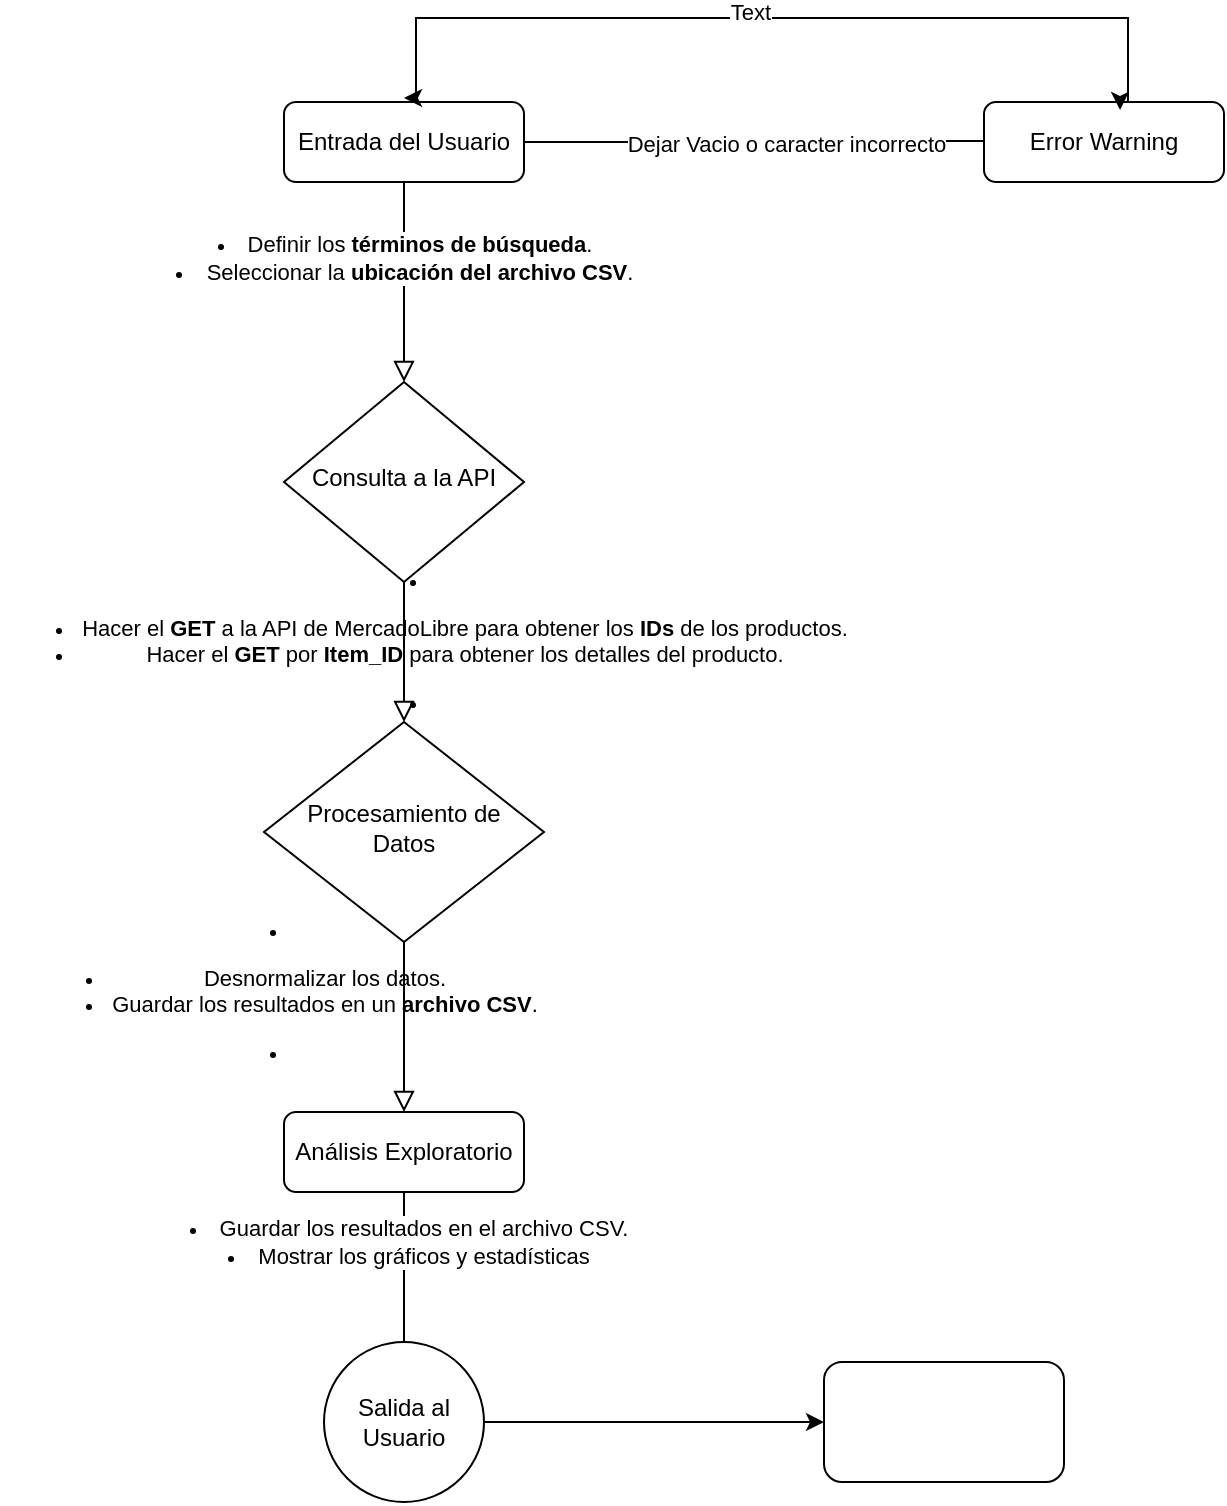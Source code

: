 <mxfile version="26.0.10">
  <diagram id="C5RBs43oDa-KdzZeNtuy" name="Page-1">
    <mxGraphModel dx="1434" dy="772" grid="1" gridSize="10" guides="1" tooltips="1" connect="1" arrows="1" fold="1" page="1" pageScale="1" pageWidth="827" pageHeight="1169" math="0" shadow="0">
      <root>
        <mxCell id="WIyWlLk6GJQsqaUBKTNV-0" />
        <mxCell id="WIyWlLk6GJQsqaUBKTNV-1" parent="WIyWlLk6GJQsqaUBKTNV-0" />
        <mxCell id="WIyWlLk6GJQsqaUBKTNV-2" value="" style="rounded=0;html=1;jettySize=auto;orthogonalLoop=1;fontSize=11;endArrow=block;endFill=0;endSize=8;strokeWidth=1;shadow=0;labelBackgroundColor=none;edgeStyle=orthogonalEdgeStyle;" parent="WIyWlLk6GJQsqaUBKTNV-1" source="WIyWlLk6GJQsqaUBKTNV-3" target="WIyWlLk6GJQsqaUBKTNV-6" edge="1">
          <mxGeometry relative="1" as="geometry" />
        </mxCell>
        <mxCell id="wDRkwc7fEAQZSlQzVMWF-0" value="&lt;li&gt;Definir los &lt;strong&gt;términos de búsqueda&lt;/strong&gt;.&lt;/li&gt;&lt;li&gt;Seleccionar la &lt;strong&gt;ubicación del archivo CSV&lt;/strong&gt;.&lt;/li&gt;" style="edgeLabel;html=1;align=center;verticalAlign=middle;resizable=0;points=[];" vertex="1" connectable="0" parent="WIyWlLk6GJQsqaUBKTNV-2">
          <mxGeometry x="-0.486" y="-4" relative="1" as="geometry">
            <mxPoint x="4" y="12" as="offset" />
          </mxGeometry>
        </mxCell>
        <mxCell id="wDRkwc7fEAQZSlQzVMWF-6" style="edgeStyle=orthogonalEdgeStyle;rounded=0;orthogonalLoop=1;jettySize=auto;html=1;exitX=1;exitY=0.5;exitDx=0;exitDy=0;" edge="1" parent="WIyWlLk6GJQsqaUBKTNV-1" source="WIyWlLk6GJQsqaUBKTNV-3">
          <mxGeometry relative="1" as="geometry">
            <mxPoint x="590" y="80" as="targetPoint" />
          </mxGeometry>
        </mxCell>
        <mxCell id="WIyWlLk6GJQsqaUBKTNV-3" value="Entrada del Usuario" style="rounded=1;whiteSpace=wrap;html=1;fontSize=12;glass=0;strokeWidth=1;shadow=0;" parent="WIyWlLk6GJQsqaUBKTNV-1" vertex="1">
          <mxGeometry x="340" y="60" width="120" height="40" as="geometry" />
        </mxCell>
        <mxCell id="WIyWlLk6GJQsqaUBKTNV-4" value="&lt;li&gt;&lt;ul&gt;&lt;li&gt;Hacer el &lt;strong&gt;GET&lt;/strong&gt; a la API de MercadoLibre para obtener los &lt;strong&gt;IDs&lt;/strong&gt; de los productos.&lt;/li&gt;&lt;li&gt;Hacer el &lt;strong&gt;GET&lt;/strong&gt; por &lt;strong&gt;Item_ID&lt;/strong&gt; para obtener los detalles del producto.&lt;/li&gt;&lt;/ul&gt;&lt;/li&gt;&lt;li&gt;&lt;p&gt;&lt;/p&gt;&lt;/li&gt;" style="rounded=0;html=1;jettySize=auto;orthogonalLoop=1;fontSize=11;endArrow=block;endFill=0;endSize=8;strokeWidth=1;shadow=0;labelBackgroundColor=none;edgeStyle=orthogonalEdgeStyle;" parent="WIyWlLk6GJQsqaUBKTNV-1" source="WIyWlLk6GJQsqaUBKTNV-6" target="WIyWlLk6GJQsqaUBKTNV-10" edge="1">
          <mxGeometry y="10" relative="1" as="geometry">
            <mxPoint as="offset" />
          </mxGeometry>
        </mxCell>
        <mxCell id="WIyWlLk6GJQsqaUBKTNV-5" value="" style="edgeStyle=orthogonalEdgeStyle;rounded=0;html=1;jettySize=auto;orthogonalLoop=1;fontSize=11;endArrow=block;endFill=0;endSize=8;strokeWidth=1;shadow=0;labelBackgroundColor=none;exitX=1;exitY=0.5;exitDx=0;exitDy=0;" parent="WIyWlLk6GJQsqaUBKTNV-1" edge="1">
          <mxGeometry x="0.07" y="10" relative="1" as="geometry">
            <mxPoint as="offset" />
            <mxPoint x="610" y="79.5" as="sourcePoint" />
            <mxPoint x="737" y="79.5" as="targetPoint" />
          </mxGeometry>
        </mxCell>
        <mxCell id="wDRkwc7fEAQZSlQzVMWF-5" value="Dejar Vacio o caracter incorrecto" style="edgeLabel;html=1;align=center;verticalAlign=middle;resizable=0;points=[];" vertex="1" connectable="0" parent="WIyWlLk6GJQsqaUBKTNV-5">
          <mxGeometry x="-0.488" y="1" relative="1" as="geometry">
            <mxPoint x="-52" y="2" as="offset" />
          </mxGeometry>
        </mxCell>
        <mxCell id="WIyWlLk6GJQsqaUBKTNV-6" value="Consulta a la API" style="rhombus;whiteSpace=wrap;html=1;shadow=0;fontFamily=Helvetica;fontSize=12;align=center;strokeWidth=1;spacing=6;spacingTop=-4;" parent="WIyWlLk6GJQsqaUBKTNV-1" vertex="1">
          <mxGeometry x="340" y="200" width="120" height="100" as="geometry" />
        </mxCell>
        <mxCell id="wDRkwc7fEAQZSlQzVMWF-3" style="edgeStyle=orthogonalEdgeStyle;rounded=0;orthogonalLoop=1;jettySize=auto;html=1;exitX=0.575;exitY=0.05;exitDx=0;exitDy=0;exitPerimeter=0;entryX=0.5;entryY=0;entryDx=0;entryDy=0;" edge="1" parent="WIyWlLk6GJQsqaUBKTNV-1">
          <mxGeometry relative="1" as="geometry">
            <mxPoint x="400" y="58" as="targetPoint" />
            <mxPoint x="762" y="60" as="sourcePoint" />
            <Array as="points">
              <mxPoint x="762" y="18" />
              <mxPoint x="406" y="18" />
              <mxPoint x="406" y="58" />
            </Array>
          </mxGeometry>
        </mxCell>
        <mxCell id="wDRkwc7fEAQZSlQzVMWF-4" value="Text" style="edgeLabel;html=1;align=center;verticalAlign=middle;resizable=0;points=[];" vertex="1" connectable="0" parent="wDRkwc7fEAQZSlQzVMWF-3">
          <mxGeometry x="0.04" y="-3" relative="1" as="geometry">
            <mxPoint as="offset" />
          </mxGeometry>
        </mxCell>
        <mxCell id="WIyWlLk6GJQsqaUBKTNV-7" value="Error Warning" style="rounded=1;whiteSpace=wrap;html=1;fontSize=12;glass=0;strokeWidth=1;shadow=0;" parent="WIyWlLk6GJQsqaUBKTNV-1" vertex="1">
          <mxGeometry x="690" y="60" width="120" height="40" as="geometry" />
        </mxCell>
        <mxCell id="WIyWlLk6GJQsqaUBKTNV-9" value="&lt;li&gt;&lt;ul&gt;&lt;li&gt;Desnormalizar los datos.&lt;/li&gt;&lt;li&gt;Guardar los resultados en un &lt;strong&gt;archivo CSV&lt;/strong&gt;.&lt;/li&gt;&lt;/ul&gt;&lt;/li&gt;&lt;li&gt;&lt;p&gt;&lt;/p&gt;&lt;/li&gt;" style="edgeStyle=orthogonalEdgeStyle;rounded=0;html=1;jettySize=auto;orthogonalLoop=1;fontSize=11;endArrow=block;endFill=0;endSize=8;strokeWidth=1;shadow=0;labelBackgroundColor=none;" parent="WIyWlLk6GJQsqaUBKTNV-1" source="WIyWlLk6GJQsqaUBKTNV-10" target="WIyWlLk6GJQsqaUBKTNV-12" edge="1">
          <mxGeometry x="-0.294" y="-60" relative="1" as="geometry">
            <mxPoint as="offset" />
          </mxGeometry>
        </mxCell>
        <mxCell id="WIyWlLk6GJQsqaUBKTNV-10" value="Procesamiento de Datos" style="rhombus;whiteSpace=wrap;html=1;shadow=0;fontFamily=Helvetica;fontSize=12;align=center;strokeWidth=1;spacing=6;spacingTop=-4;" parent="WIyWlLk6GJQsqaUBKTNV-1" vertex="1">
          <mxGeometry x="330" y="370" width="140" height="110" as="geometry" />
        </mxCell>
        <mxCell id="wDRkwc7fEAQZSlQzVMWF-9" style="edgeStyle=orthogonalEdgeStyle;rounded=0;orthogonalLoop=1;jettySize=auto;html=1;exitX=0.5;exitY=1;exitDx=0;exitDy=0;" edge="1" parent="WIyWlLk6GJQsqaUBKTNV-1" source="WIyWlLk6GJQsqaUBKTNV-12">
          <mxGeometry relative="1" as="geometry">
            <mxPoint x="400" y="720" as="targetPoint" />
          </mxGeometry>
        </mxCell>
        <mxCell id="wDRkwc7fEAQZSlQzVMWF-13" value="&lt;li&gt;Guardar los resultados en el archivo CSV.&lt;/li&gt;&lt;li&gt;Mostrar los gráficos y estadísticas&lt;/li&gt;" style="edgeLabel;html=1;align=center;verticalAlign=middle;resizable=0;points=[];" vertex="1" connectable="0" parent="wDRkwc7fEAQZSlQzVMWF-9">
          <mxGeometry x="-0.567" y="2" relative="1" as="geometry">
            <mxPoint as="offset" />
          </mxGeometry>
        </mxCell>
        <mxCell id="WIyWlLk6GJQsqaUBKTNV-12" value="Análisis Exploratorio" style="rounded=1;whiteSpace=wrap;html=1;fontSize=12;glass=0;strokeWidth=1;shadow=0;" parent="WIyWlLk6GJQsqaUBKTNV-1" vertex="1">
          <mxGeometry x="340" y="565" width="120" height="40" as="geometry" />
        </mxCell>
        <mxCell id="wDRkwc7fEAQZSlQzVMWF-1" style="edgeStyle=orthogonalEdgeStyle;rounded=0;orthogonalLoop=1;jettySize=auto;html=1;exitX=0.5;exitY=0;exitDx=0;exitDy=0;entryX=0.567;entryY=0.1;entryDx=0;entryDy=0;entryPerimeter=0;" edge="1" parent="WIyWlLk6GJQsqaUBKTNV-1" source="WIyWlLk6GJQsqaUBKTNV-7" target="WIyWlLk6GJQsqaUBKTNV-7">
          <mxGeometry relative="1" as="geometry" />
        </mxCell>
        <mxCell id="wDRkwc7fEAQZSlQzVMWF-11" style="edgeStyle=orthogonalEdgeStyle;rounded=0;orthogonalLoop=1;jettySize=auto;html=1;exitX=1;exitY=0.5;exitDx=0;exitDy=0;" edge="1" parent="WIyWlLk6GJQsqaUBKTNV-1" source="wDRkwc7fEAQZSlQzVMWF-10">
          <mxGeometry relative="1" as="geometry">
            <mxPoint x="610" y="720" as="targetPoint" />
          </mxGeometry>
        </mxCell>
        <mxCell id="wDRkwc7fEAQZSlQzVMWF-10" value="Salida al Usuario" style="ellipse;whiteSpace=wrap;html=1;" vertex="1" parent="WIyWlLk6GJQsqaUBKTNV-1">
          <mxGeometry x="360" y="680" width="80" height="80" as="geometry" />
        </mxCell>
        <mxCell id="wDRkwc7fEAQZSlQzVMWF-12" value="" style="rounded=1;whiteSpace=wrap;html=1;" vertex="1" parent="WIyWlLk6GJQsqaUBKTNV-1">
          <mxGeometry x="610" y="690" width="120" height="60" as="geometry" />
        </mxCell>
      </root>
    </mxGraphModel>
  </diagram>
</mxfile>
